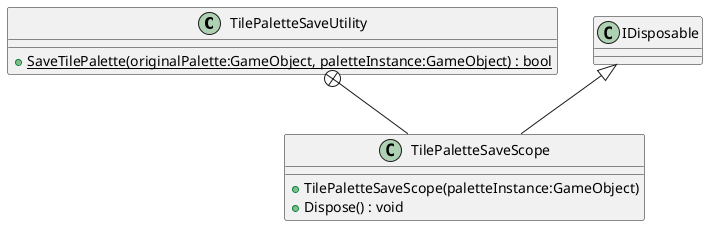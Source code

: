 @startuml
class TilePaletteSaveUtility {
    + {static} SaveTilePalette(originalPalette:GameObject, paletteInstance:GameObject) : bool
}
class TilePaletteSaveScope {
    + TilePaletteSaveScope(paletteInstance:GameObject)
    + Dispose() : void
}
TilePaletteSaveUtility +-- TilePaletteSaveScope
IDisposable <|-- TilePaletteSaveScope
@enduml

